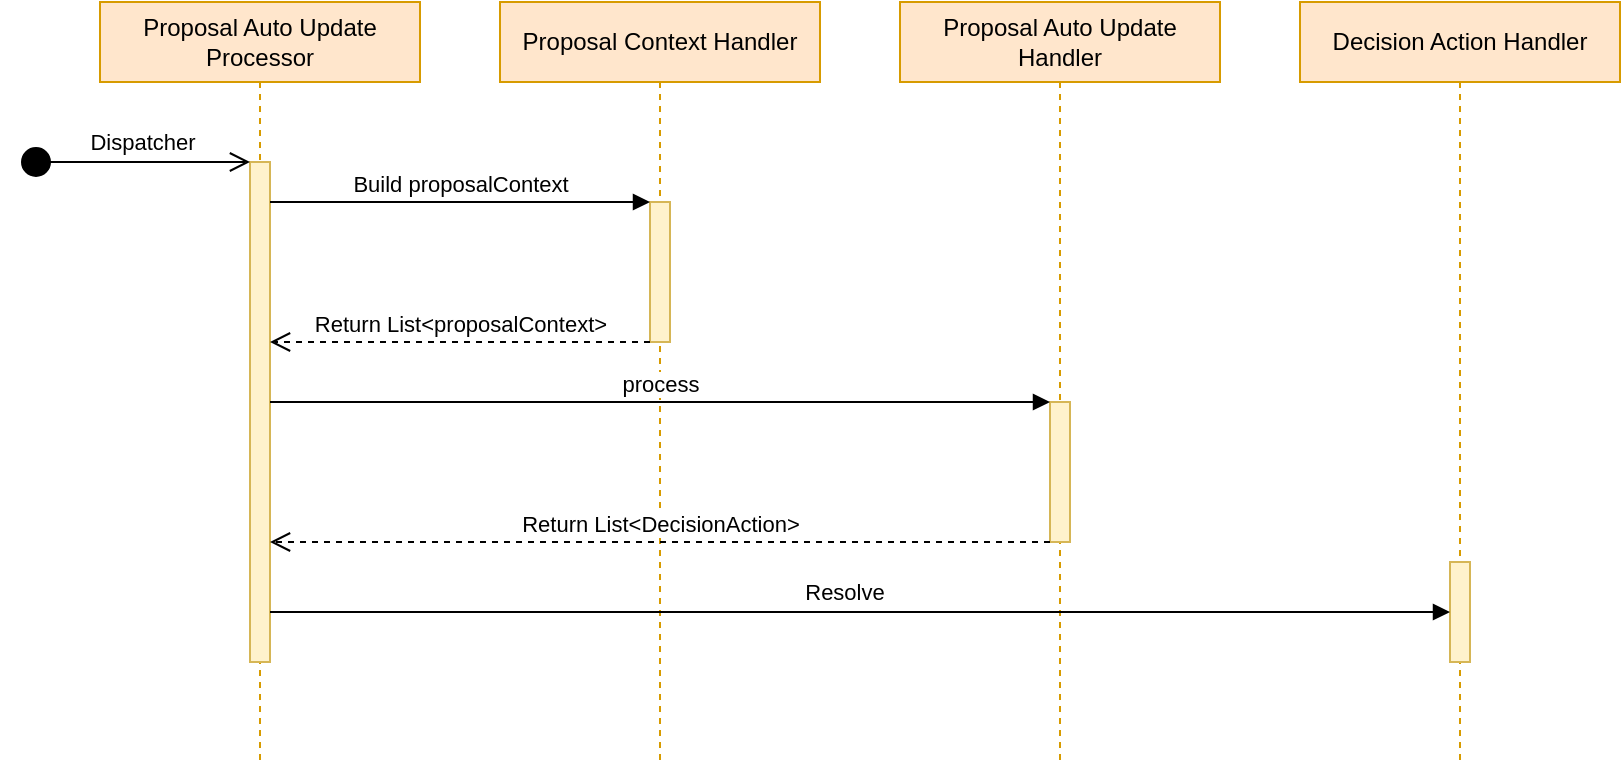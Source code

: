 <mxfile version="14.9.7" type="github">
  <diagram id="vb5DFwSze8nv0TOMKXwz" name="Page-1">
    <mxGraphModel dx="948" dy="588" grid="1" gridSize="10" guides="1" tooltips="1" connect="1" arrows="1" fold="1" page="1" pageScale="1" pageWidth="827" pageHeight="1169" math="0" shadow="0">
      <root>
        <mxCell id="0" />
        <mxCell id="1" parent="0" />
        <mxCell id="yhGn-xtxUoY_vjiY6p_X-33" value="&lt;font style=&quot;font-size: 12px&quot;&gt;Proposal Auto Update Processor&lt;/font&gt;" style="shape=umlLifeline;perimeter=lifelinePerimeter;whiteSpace=wrap;html=1;container=1;collapsible=0;recursiveResize=0;outlineConnect=0;fillColor=#ffe6cc;strokeColor=#d79b00;" parent="1" vertex="1">
          <mxGeometry x="80" y="40" width="160" height="380" as="geometry" />
        </mxCell>
        <mxCell id="yhGn-xtxUoY_vjiY6p_X-37" value="" style="html=1;points=[];perimeter=orthogonalPerimeter;fillColor=#fff2cc;strokeColor=#d6b656;" parent="yhGn-xtxUoY_vjiY6p_X-33" vertex="1">
          <mxGeometry x="75" y="80" width="10" height="250" as="geometry" />
        </mxCell>
        <mxCell id="yhGn-xtxUoY_vjiY6p_X-36" value="&lt;font style=&quot;font-size: 12px&quot;&gt;Proposal Context Handler&lt;/font&gt;" style="shape=umlLifeline;perimeter=lifelinePerimeter;whiteSpace=wrap;html=1;container=1;collapsible=0;recursiveResize=0;outlineConnect=0;fillColor=#ffe6cc;strokeColor=#d79b00;" parent="1" vertex="1">
          <mxGeometry x="280" y="40" width="160" height="380" as="geometry" />
        </mxCell>
        <mxCell id="yhGn-xtxUoY_vjiY6p_X-39" value="" style="html=1;points=[];perimeter=orthogonalPerimeter;fillColor=#fff2cc;strokeColor=#d6b656;" parent="yhGn-xtxUoY_vjiY6p_X-36" vertex="1">
          <mxGeometry x="75" y="100" width="10" height="70" as="geometry" />
        </mxCell>
        <mxCell id="yhGn-xtxUoY_vjiY6p_X-40" value="Build proposalContext" style="html=1;verticalAlign=bottom;endArrow=block;entryX=0;entryY=0;" parent="1" source="yhGn-xtxUoY_vjiY6p_X-37" target="yhGn-xtxUoY_vjiY6p_X-39" edge="1">
          <mxGeometry relative="1" as="geometry">
            <mxPoint x="125" y="180" as="sourcePoint" />
          </mxGeometry>
        </mxCell>
        <mxCell id="yhGn-xtxUoY_vjiY6p_X-111" value="Return List&amp;lt;proposalContext&amp;gt;" style="html=1;verticalAlign=bottom;endArrow=open;dashed=1;endSize=8;" parent="1" source="yhGn-xtxUoY_vjiY6p_X-39" target="yhGn-xtxUoY_vjiY6p_X-37" edge="1">
          <mxGeometry relative="1" as="geometry">
            <mxPoint x="595" y="620" as="sourcePoint" />
            <mxPoint x="120" y="230" as="targetPoint" />
            <Array as="points">
              <mxPoint x="190" y="210" />
            </Array>
          </mxGeometry>
        </mxCell>
        <mxCell id="dIcDvKEjWkiVOUuwe_89-6" value="" style="html=1;verticalAlign=bottom;startArrow=circle;startFill=1;endArrow=open;startSize=6;endSize=8;" parent="1" target="yhGn-xtxUoY_vjiY6p_X-37" edge="1">
          <mxGeometry width="80" relative="1" as="geometry">
            <mxPoint x="40" y="120" as="sourcePoint" />
            <mxPoint x="95" y="120" as="targetPoint" />
          </mxGeometry>
        </mxCell>
        <mxCell id="LiKbPFfFzuM_PUEvF1V3-1" value="Dispatcher" style="edgeLabel;html=1;align=center;verticalAlign=middle;resizable=0;points=[];" parent="dIcDvKEjWkiVOUuwe_89-6" vertex="1" connectable="0">
          <mxGeometry x="-0.316" y="-3" relative="1" as="geometry">
            <mxPoint x="21" y="-13" as="offset" />
          </mxGeometry>
        </mxCell>
        <mxCell id="LiKbPFfFzuM_PUEvF1V3-2" value="&lt;font style=&quot;font-size: 12px&quot;&gt;Proposal Auto Update Handler&lt;/font&gt;" style="shape=umlLifeline;perimeter=lifelinePerimeter;whiteSpace=wrap;html=1;container=1;collapsible=0;recursiveResize=0;outlineConnect=0;fillColor=#ffe6cc;strokeColor=#d79b00;" parent="1" vertex="1">
          <mxGeometry x="480" y="40" width="160" height="380" as="geometry" />
        </mxCell>
        <mxCell id="LiKbPFfFzuM_PUEvF1V3-6" value="" style="html=1;points=[];perimeter=orthogonalPerimeter;fillColor=#fff2cc;strokeColor=#d6b656;" parent="1" vertex="1">
          <mxGeometry x="555" y="240" width="10" height="70" as="geometry" />
        </mxCell>
        <mxCell id="LiKbPFfFzuM_PUEvF1V3-7" value="process" style="html=1;verticalAlign=bottom;endArrow=block;" parent="1" source="yhGn-xtxUoY_vjiY6p_X-37" target="LiKbPFfFzuM_PUEvF1V3-6" edge="1">
          <mxGeometry width="80" relative="1" as="geometry">
            <mxPoint x="175" y="320" as="sourcePoint" />
            <mxPoint x="250" y="280" as="targetPoint" />
            <Array as="points">
              <mxPoint x="240" y="240" />
            </Array>
          </mxGeometry>
        </mxCell>
        <mxCell id="LiKbPFfFzuM_PUEvF1V3-10" value="Decision Action Handler" style="shape=umlLifeline;perimeter=lifelinePerimeter;whiteSpace=wrap;html=1;container=1;collapsible=0;recursiveResize=0;outlineConnect=0;fillColor=#ffe6cc;strokeColor=#d79b00;" parent="1" vertex="1">
          <mxGeometry x="680" y="40" width="160" height="380" as="geometry" />
        </mxCell>
        <mxCell id="LiKbPFfFzuM_PUEvF1V3-12" value="" style="html=1;points=[];perimeter=orthogonalPerimeter;fillColor=#fff2cc;strokeColor=#d6b656;" parent="LiKbPFfFzuM_PUEvF1V3-10" vertex="1">
          <mxGeometry x="75" y="280" width="10" height="50" as="geometry" />
        </mxCell>
        <mxCell id="LiKbPFfFzuM_PUEvF1V3-11" value="Return List&amp;lt;DecisionAction&amp;gt;" style="html=1;verticalAlign=bottom;endArrow=open;dashed=1;endSize=8;" parent="1" source="LiKbPFfFzuM_PUEvF1V3-6" target="yhGn-xtxUoY_vjiY6p_X-37" edge="1">
          <mxGeometry relative="1" as="geometry">
            <mxPoint x="250" y="380" as="sourcePoint" />
            <mxPoint x="170" y="380" as="targetPoint" />
            <Array as="points">
              <mxPoint x="450" y="310" />
            </Array>
          </mxGeometry>
        </mxCell>
        <mxCell id="LiKbPFfFzuM_PUEvF1V3-13" value="" style="html=1;verticalAlign=bottom;endArrow=block;" parent="1" source="yhGn-xtxUoY_vjiY6p_X-37" target="LiKbPFfFzuM_PUEvF1V3-12" edge="1">
          <mxGeometry width="80" relative="1" as="geometry">
            <mxPoint x="130" y="470" as="sourcePoint" />
            <mxPoint x="230" y="470" as="targetPoint" />
            <Array as="points">
              <mxPoint x="600" y="345" />
            </Array>
          </mxGeometry>
        </mxCell>
        <mxCell id="LiKbPFfFzuM_PUEvF1V3-14" value="Resolve" style="edgeLabel;html=1;align=center;verticalAlign=middle;resizable=0;points=[];" parent="LiKbPFfFzuM_PUEvF1V3-13" vertex="1" connectable="0">
          <mxGeometry x="-0.128" y="1" relative="1" as="geometry">
            <mxPoint x="30" y="-9" as="offset" />
          </mxGeometry>
        </mxCell>
      </root>
    </mxGraphModel>
  </diagram>
</mxfile>
